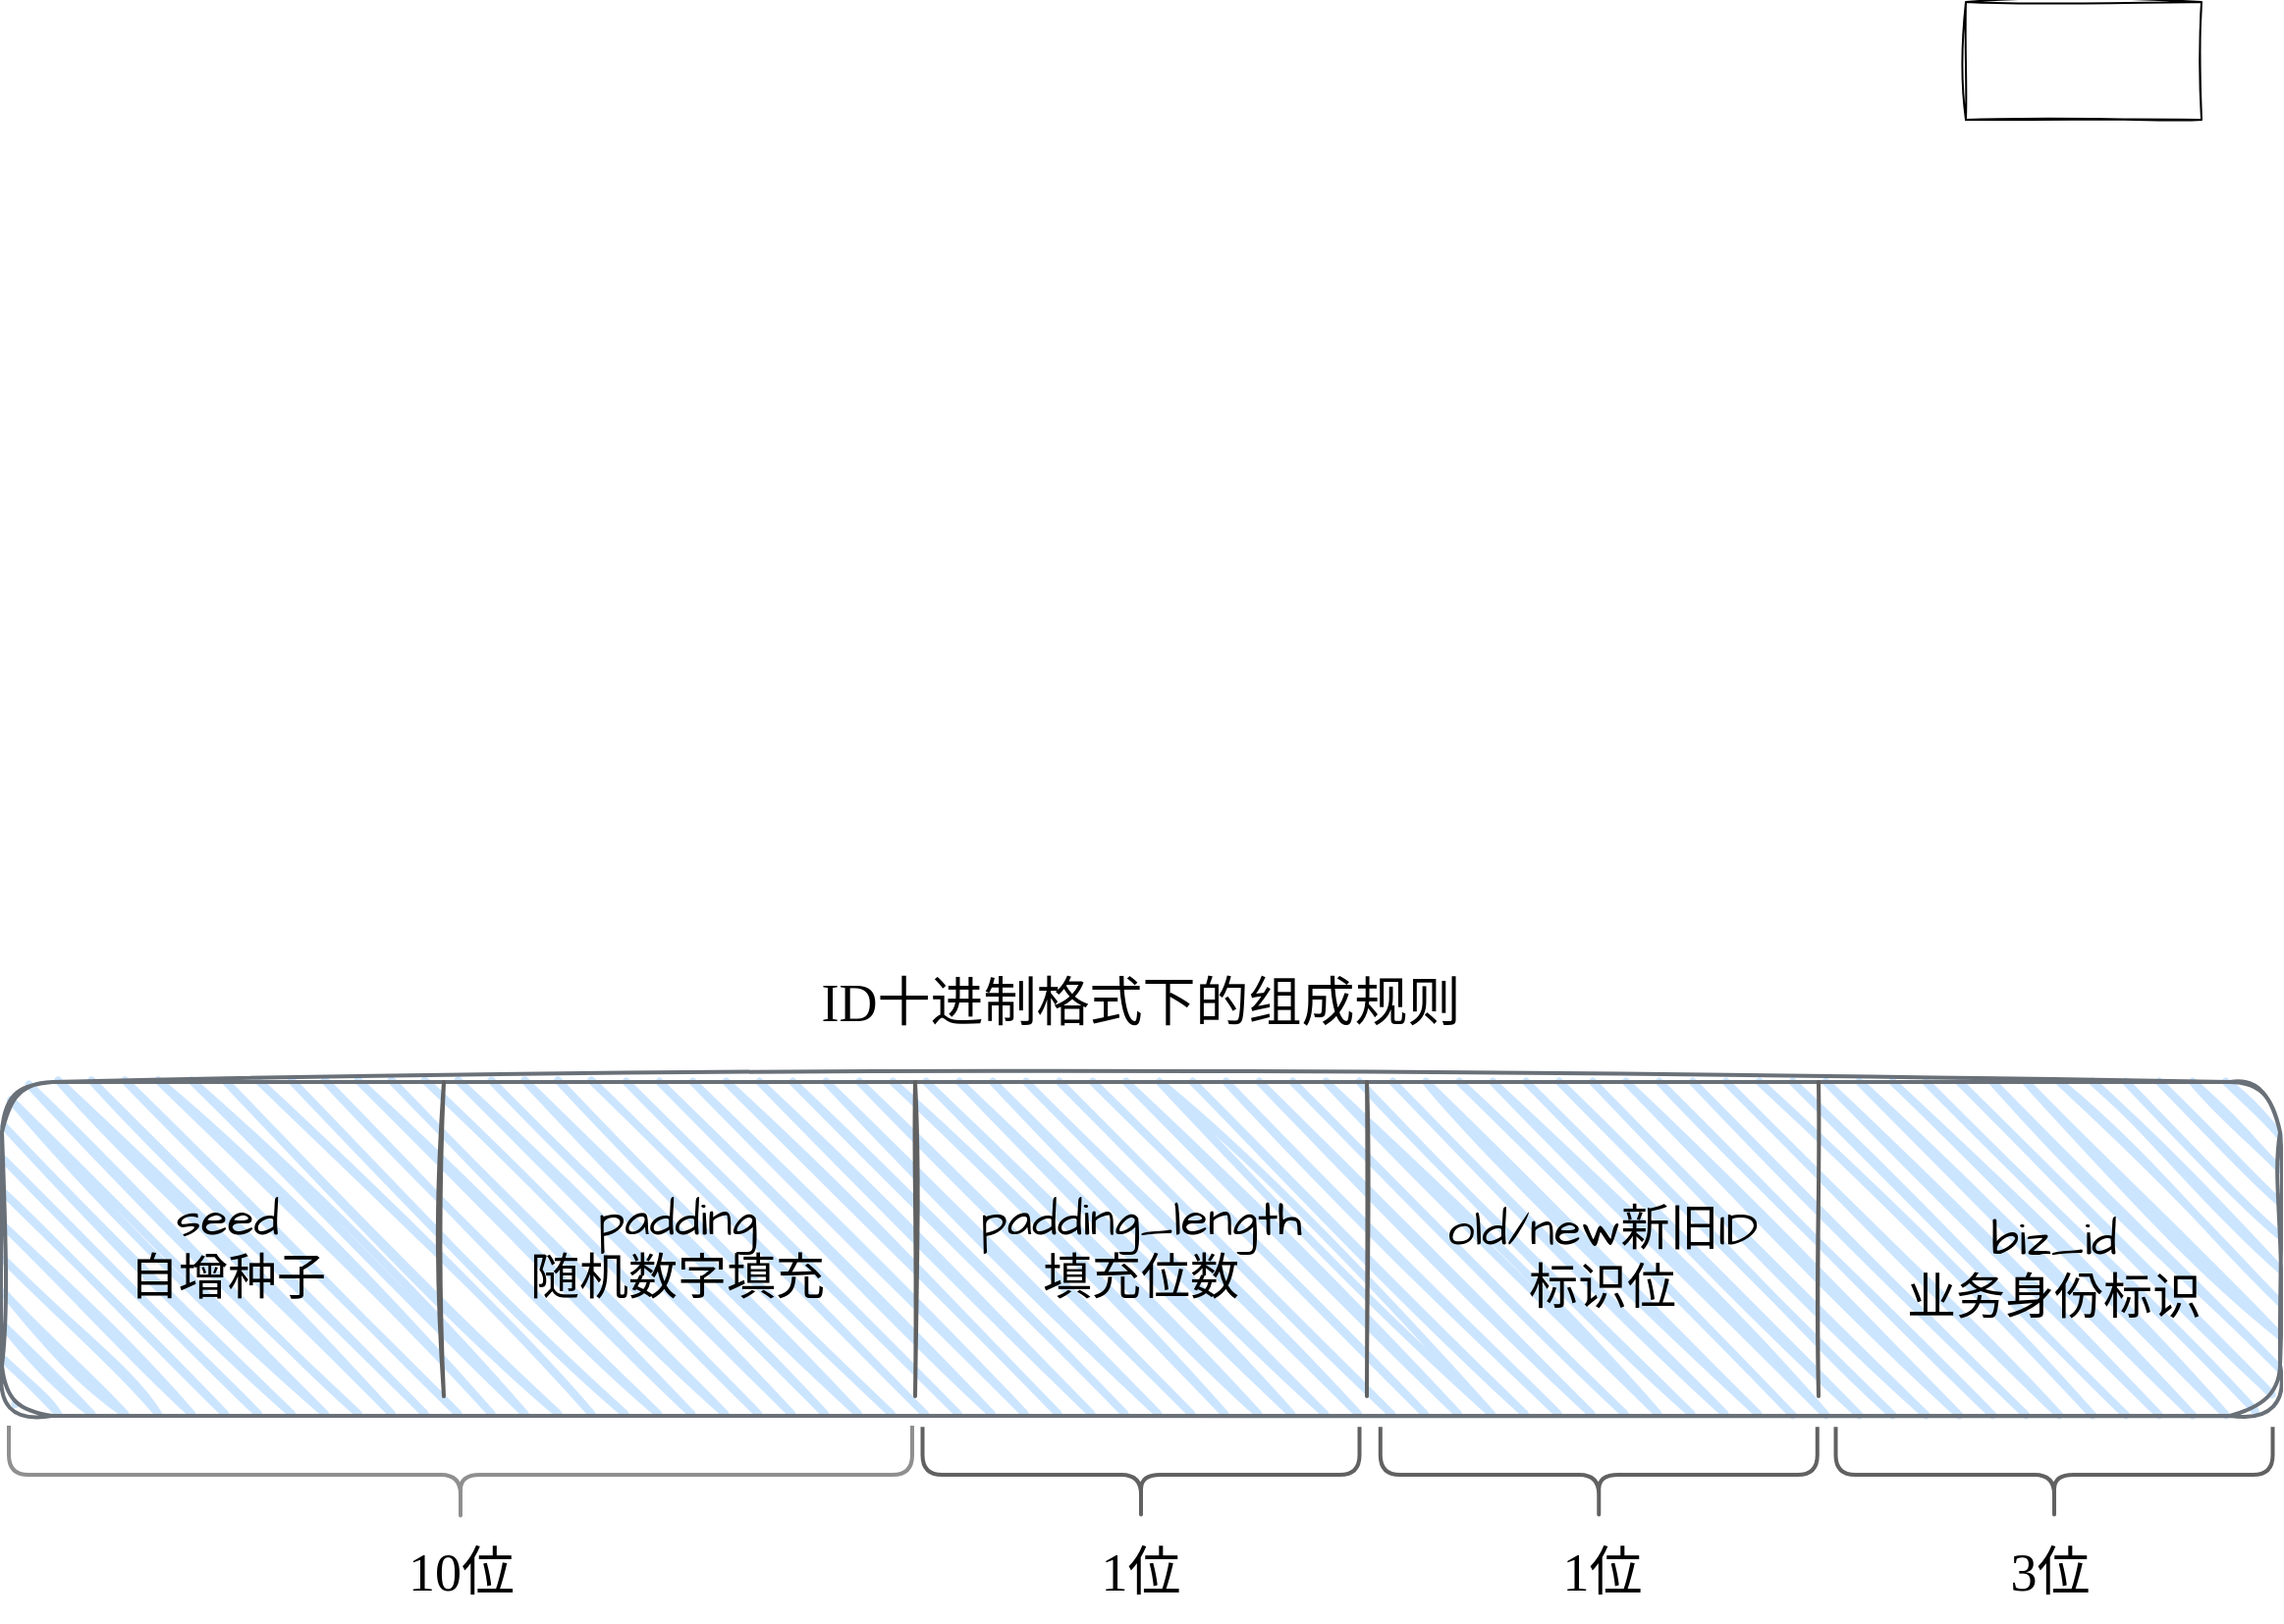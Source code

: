 <mxfile version="20.6.0" type="github">
  <diagram id="DBy1TSTR0VtcKm5UeJao" name="第 1 页">
    <mxGraphModel dx="1018" dy="732" grid="1" gridSize="10" guides="1" tooltips="1" connect="1" arrows="1" fold="1" page="1" pageScale="1" pageWidth="827" pageHeight="1169" math="0" shadow="0">
      <root>
        <mxCell id="0" />
        <mxCell id="1" parent="0" />
        <mxCell id="L6iPz5fZq7F0DD5xrusV-7" value="" style="rounded=0;whiteSpace=wrap;html=1;sketch=1;hachureGap=4;jiggle=2;fontFamily=Architects Daughter;fontSource=https%3A%2F%2Ffonts.googleapis.com%2Fcss%3Ffamily%3DArchitects%2BDaughter;fontSize=20;" vertex="1" parent="1">
          <mxGeometry x="1070" y="100" width="120" height="60" as="geometry" />
        </mxCell>
        <mxCell id="L6iPz5fZq7F0DD5xrusV-15" value="" style="rounded=1;whiteSpace=wrap;html=1;strokeWidth=2;fillWeight=4;hachureGap=12;hachureAngle=45;fillColor=#cce5ff;sketch=1;jiggle=2;fontFamily=Architects Daughter;fontSource=https%3A%2F%2Ffonts.googleapis.com%2Fcss%3Ffamily%3DArchitects%2BDaughter;fontSize=20;strokeColor=#6A7078;imageAspect=1;shadow=0;glass=0;" vertex="1" parent="1">
          <mxGeometry x="70" y="650" width="1160" height="170" as="geometry" />
        </mxCell>
        <mxCell id="L6iPz5fZq7F0DD5xrusV-16" value="&lt;font style=&quot;font-size: 25px;&quot;&gt;seed&lt;br style=&quot;font-size: 25px;&quot;&gt;自增种子&lt;/font&gt;" style="text;html=1;strokeColor=none;fillColor=none;align=center;verticalAlign=middle;whiteSpace=wrap;rounded=0;sketch=1;hachureGap=4;jiggle=2;fontFamily=Architects Daughter;fontSource=https%3A%2F%2Ffonts.googleapis.com%2Fcss%3Ffamily%3DArchitects%2BDaughter;fontSize=25;" vertex="1" parent="1">
          <mxGeometry x="110" y="700" width="150" height="70" as="geometry" />
        </mxCell>
        <mxCell id="L6iPz5fZq7F0DD5xrusV-17" value="" style="line;strokeWidth=2;direction=south;html=1;sketch=1;fillWeight=10;hachureGap=12;jiggle=2;fontFamily=Architects Daughter;fontSource=https%3A%2F%2Ffonts.googleapis.com%2Fcss%3Ffamily%3DArchitects%2BDaughter;fontSize=20;fillColor=#3333FF;strokeColor=#616161;" vertex="1" parent="1">
          <mxGeometry x="290" y="650" width="10" height="160" as="geometry" />
        </mxCell>
        <mxCell id="L6iPz5fZq7F0DD5xrusV-18" value="" style="line;strokeWidth=2;direction=south;html=1;sketch=1;fillWeight=10;hachureGap=12;jiggle=2;fontFamily=Architects Daughter;fontSource=https%3A%2F%2Ffonts.googleapis.com%2Fcss%3Ffamily%3DArchitects%2BDaughter;fontSize=20;fillColor=#3333FF;strokeColor=#616161;" vertex="1" parent="1">
          <mxGeometry x="530" y="650" width="10" height="160" as="geometry" />
        </mxCell>
        <mxCell id="L6iPz5fZq7F0DD5xrusV-19" value="" style="line;strokeWidth=2;direction=south;html=1;sketch=1;fillWeight=10;hachureGap=12;jiggle=2;fontFamily=Architects Daughter;fontSource=https%3A%2F%2Ffonts.googleapis.com%2Fcss%3Ffamily%3DArchitects%2BDaughter;fontSize=20;fillColor=#3333FF;strokeColor=#616161;" vertex="1" parent="1">
          <mxGeometry x="760" y="650" width="10" height="160" as="geometry" />
        </mxCell>
        <mxCell id="L6iPz5fZq7F0DD5xrusV-20" value="" style="line;strokeWidth=2;direction=south;html=1;sketch=1;fillWeight=10;hachureGap=12;jiggle=2;fontFamily=Architects Daughter;fontSource=https%3A%2F%2Ffonts.googleapis.com%2Fcss%3Ffamily%3DArchitects%2BDaughter;fontSize=20;fillColor=#3333FF;strokeColor=#616161;" vertex="1" parent="1">
          <mxGeometry x="990" y="650" width="10" height="160" as="geometry" />
        </mxCell>
        <mxCell id="L6iPz5fZq7F0DD5xrusV-21" value="&lt;font style=&quot;font-size: 25px;&quot;&gt;padding&lt;br style=&quot;font-size: 25px;&quot;&gt;随机数字填充&lt;br style=&quot;font-size: 25px;&quot;&gt;&lt;/font&gt;" style="text;html=1;strokeColor=none;fillColor=none;align=center;verticalAlign=middle;whiteSpace=wrap;rounded=0;sketch=1;hachureGap=4;jiggle=2;fontFamily=Architects Daughter;fontSource=https%3A%2F%2Ffonts.googleapis.com%2Fcss%3Ffamily%3DArchitects%2BDaughter;fontSize=25;" vertex="1" parent="1">
          <mxGeometry x="328.5" y="700" width="170" height="70" as="geometry" />
        </mxCell>
        <mxCell id="L6iPz5fZq7F0DD5xrusV-22" value="&lt;font style=&quot;font-size: 25px;&quot;&gt;padding_length&lt;br style=&quot;font-size: 25px;&quot;&gt;填充位数&lt;br style=&quot;font-size: 25px;&quot;&gt;&lt;/font&gt;" style="text;html=1;strokeColor=none;fillColor=none;align=center;verticalAlign=middle;whiteSpace=wrap;rounded=0;sketch=1;hachureGap=4;jiggle=2;fontFamily=Architects Daughter;fontSource=https%3A%2F%2Ffonts.googleapis.com%2Fcss%3Ffamily%3DArchitects%2BDaughter;fontSize=25;" vertex="1" parent="1">
          <mxGeometry x="565" y="700" width="170" height="70" as="geometry" />
        </mxCell>
        <mxCell id="L6iPz5fZq7F0DD5xrusV-23" value="&lt;font style=&quot;font-size: 25px;&quot;&gt;old/new新旧ID标识位&lt;br style=&quot;font-size: 25px;&quot;&gt;&lt;br style=&quot;font-size: 25px;&quot;&gt;&lt;/font&gt;" style="text;html=1;strokeColor=none;fillColor=none;align=center;verticalAlign=middle;whiteSpace=wrap;rounded=0;sketch=1;hachureGap=4;jiggle=2;fontFamily=Architects Daughter;fontSource=https%3A%2F%2Ffonts.googleapis.com%2Fcss%3Ffamily%3DArchitects%2BDaughter;fontSize=25;" vertex="1" parent="1">
          <mxGeometry x="800" y="720" width="170" height="70" as="geometry" />
        </mxCell>
        <mxCell id="L6iPz5fZq7F0DD5xrusV-24" value="&lt;font style=&quot;font-size: 25px;&quot;&gt;biz_id&lt;br style=&quot;font-size: 25px;&quot;&gt;业务身份标识&lt;br style=&quot;font-size: 25px;&quot;&gt;&lt;/font&gt;" style="text;html=1;strokeColor=none;fillColor=none;align=center;verticalAlign=middle;whiteSpace=wrap;rounded=0;sketch=1;hachureGap=4;jiggle=2;fontFamily=Architects Daughter;fontSource=https%3A%2F%2Ffonts.googleapis.com%2Fcss%3Ffamily%3DArchitects%2BDaughter;fontSize=25;" vertex="1" parent="1">
          <mxGeometry x="1030" y="710" width="170" height="70" as="geometry" />
        </mxCell>
        <mxCell id="L6iPz5fZq7F0DD5xrusV-25" value="" style="shape=curlyBracket;whiteSpace=wrap;html=1;rounded=1;labelPosition=left;verticalLabelPosition=middle;align=right;verticalAlign=middle;shadow=0;glass=0;sketch=0;fillWeight=10;hachureGap=12;jiggle=2;strokeColor=#8F8F8F;strokeWidth=2;fontFamily=Architects Daughter;fontSource=https%3A%2F%2Ffonts.googleapis.com%2Fcss%3Ffamily%3DArchitects%2BDaughter;fontSize=25;fillColor=#3333FF;rotation=-90;gradientColor=default;" vertex="1" parent="1">
          <mxGeometry x="278.5" y="620" width="50" height="460" as="geometry" />
        </mxCell>
        <mxCell id="L6iPz5fZq7F0DD5xrusV-29" value="" style="shape=curlyBracket;whiteSpace=wrap;html=1;rounded=1;labelPosition=left;verticalLabelPosition=middle;align=right;verticalAlign=middle;shadow=0;glass=0;sketch=0;fillWeight=10;hachureGap=12;jiggle=2;strokeColor=#616161;strokeWidth=2;fontFamily=Architects Daughter;fontSource=https%3A%2F%2Ffonts.googleapis.com%2Fcss%3Ffamily%3DArchitects%2BDaughter;fontSize=25;fillColor=#3333FF;rotation=-90;" vertex="1" parent="1">
          <mxGeometry x="625.63" y="738.75" width="48.75" height="222.5" as="geometry" />
        </mxCell>
        <mxCell id="L6iPz5fZq7F0DD5xrusV-30" value="" style="shape=curlyBracket;whiteSpace=wrap;html=1;rounded=1;labelPosition=left;verticalLabelPosition=middle;align=right;verticalAlign=middle;shadow=0;glass=0;sketch=0;fillWeight=10;hachureGap=12;jiggle=2;strokeColor=#616161;strokeWidth=2;fontFamily=Architects Daughter;fontSource=https%3A%2F%2Ffonts.googleapis.com%2Fcss%3Ffamily%3DArchitects%2BDaughter;fontSize=25;fillColor=#3333FF;rotation=-90;" vertex="1" parent="1">
          <mxGeometry x="858.76" y="738.75" width="48.75" height="222.5" as="geometry" />
        </mxCell>
        <mxCell id="L6iPz5fZq7F0DD5xrusV-31" value="" style="shape=curlyBracket;whiteSpace=wrap;html=1;rounded=1;labelPosition=left;verticalLabelPosition=middle;align=right;verticalAlign=middle;shadow=0;glass=0;sketch=0;fillWeight=10;hachureGap=12;jiggle=2;strokeColor=#616161;strokeWidth=2;fontFamily=Architects Daughter;fontSource=https%3A%2F%2Ffonts.googleapis.com%2Fcss%3Ffamily%3DArchitects%2BDaughter;fontSize=25;fillColor=#3333FF;rotation=-90;" vertex="1" parent="1">
          <mxGeometry x="1090.63" y="738.75" width="48.75" height="222.5" as="geometry" />
        </mxCell>
        <mxCell id="L6iPz5fZq7F0DD5xrusV-32" value="10位" style="text;html=1;strokeColor=none;fillColor=none;align=center;verticalAlign=middle;whiteSpace=wrap;rounded=0;shadow=0;glass=0;sketch=1;fillWeight=10;hachureGap=12;jiggle=2;strokeWidth=2;fontFamily=Tahoma;fontSize=27;" vertex="1" parent="1">
          <mxGeometry x="247.75" y="875" width="111.5" height="50" as="geometry" />
        </mxCell>
        <mxCell id="L6iPz5fZq7F0DD5xrusV-33" value="1位" style="text;html=1;strokeColor=none;fillColor=none;align=center;verticalAlign=middle;whiteSpace=wrap;rounded=0;shadow=0;glass=0;sketch=1;fillWeight=10;hachureGap=12;jiggle=2;strokeWidth=2;fontFamily=Tahoma;fontSize=27;" vertex="1" parent="1">
          <mxGeometry x="605" y="880" width="90" height="40" as="geometry" />
        </mxCell>
        <mxCell id="L6iPz5fZq7F0DD5xrusV-34" value="1位" style="text;html=1;strokeColor=none;fillColor=none;align=center;verticalAlign=middle;whiteSpace=wrap;rounded=0;shadow=0;glass=0;sketch=1;fillWeight=10;hachureGap=12;jiggle=2;strokeWidth=2;fontFamily=Tahoma;fontSize=27;" vertex="1" parent="1">
          <mxGeometry x="840" y="880" width="90" height="40" as="geometry" />
        </mxCell>
        <mxCell id="L6iPz5fZq7F0DD5xrusV-35" value="3位" style="text;html=1;strokeColor=none;fillColor=none;align=center;verticalAlign=middle;whiteSpace=wrap;rounded=0;shadow=0;glass=0;sketch=1;fillWeight=10;hachureGap=12;jiggle=2;strokeWidth=2;fontFamily=Tahoma;fontSize=27;" vertex="1" parent="1">
          <mxGeometry x="1068.12" y="880" width="90" height="40" as="geometry" />
        </mxCell>
        <mxCell id="L6iPz5fZq7F0DD5xrusV-36" value="ID十进制格式下的组成规则" style="text;html=1;strokeColor=none;fillColor=none;align=center;verticalAlign=middle;whiteSpace=wrap;rounded=0;shadow=0;glass=0;sketch=0;fillWeight=10;hachureGap=12;jiggle=2;strokeWidth=2;fontFamily=Tahoma;fontSize=27;" vertex="1" parent="1">
          <mxGeometry x="475.01" y="590" width="349.99" height="40" as="geometry" />
        </mxCell>
      </root>
    </mxGraphModel>
  </diagram>
</mxfile>

